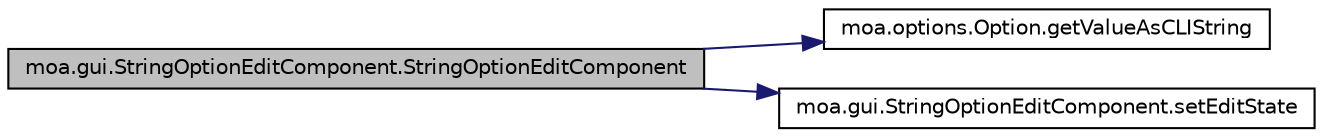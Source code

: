 digraph G
{
  edge [fontname="Helvetica",fontsize="10",labelfontname="Helvetica",labelfontsize="10"];
  node [fontname="Helvetica",fontsize="10",shape=record];
  rankdir=LR;
  Node1 [label="moa.gui.StringOptionEditComponent.StringOptionEditComponent",height=0.2,width=0.4,color="black", fillcolor="grey75", style="filled" fontcolor="black"];
  Node1 -> Node2 [color="midnightblue",fontsize="10",style="solid",fontname="Helvetica"];
  Node2 [label="moa.options.Option.getValueAsCLIString",height=0.2,width=0.4,color="black", fillcolor="white", style="filled",URL="$interfacemoa_1_1options_1_1Option.html#ab6613a222f0c302af77fd8b2279b39a7",tooltip="Gets the value of a Command Line Interface text as a string."];
  Node1 -> Node3 [color="midnightblue",fontsize="10",style="solid",fontname="Helvetica"];
  Node3 [label="moa.gui.StringOptionEditComponent.setEditState",height=0.2,width=0.4,color="black", fillcolor="white", style="filled",URL="$classmoa_1_1gui_1_1StringOptionEditComponent.html#aef0ad9b21c9934ca90e5ad83e7f50613",tooltip="Sets the state of the component."];
}
